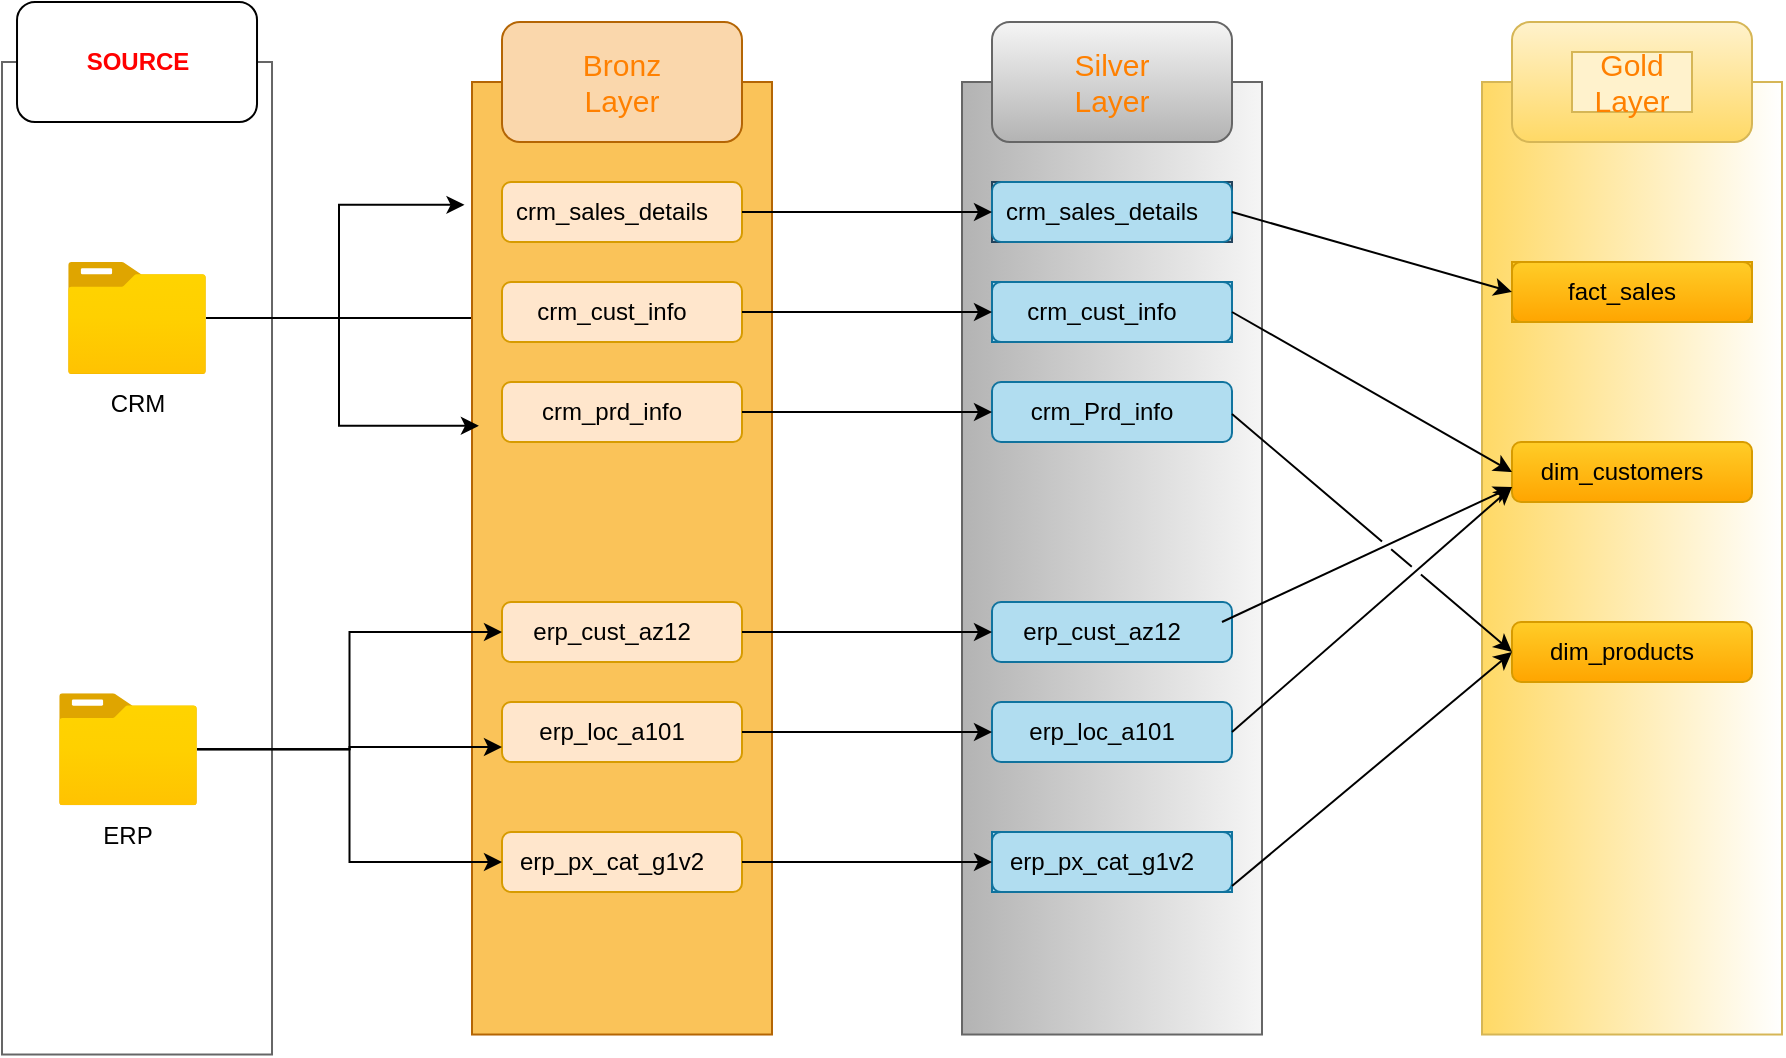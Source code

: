 <mxfile version="28.1.2">
  <diagram name="Page-1" id="PnoCztp8pKvzlHmHedLD">
    <mxGraphModel dx="1028" dy="619" grid="1" gridSize="10" guides="1" tooltips="1" connect="1" arrows="1" fold="1" page="1" pageScale="1" pageWidth="850" pageHeight="1100" math="0" shadow="0">
      <root>
        <mxCell id="0" />
        <mxCell id="1" parent="0" />
        <mxCell id="jKp67t0zsbqLv-smfeEz-12" value="" style="group" parent="1" vertex="1" connectable="0">
          <mxGeometry x="40.005" y="120" width="135" height="526.255" as="geometry" />
        </mxCell>
        <mxCell id="jKp67t0zsbqLv-smfeEz-3" value="" style="rounded=0;whiteSpace=wrap;html=1;rotation=90;fillColor=none;strokeColor=#666666;" parent="jKp67t0zsbqLv-smfeEz-12" vertex="1">
          <mxGeometry x="-180.625" y="210.63" width="496.25" height="135" as="geometry" />
        </mxCell>
        <mxCell id="jKp67t0zsbqLv-smfeEz-5" value="" style="rounded=1;whiteSpace=wrap;html=1;" parent="jKp67t0zsbqLv-smfeEz-12" vertex="1">
          <mxGeometry x="7.505" width="120" height="60" as="geometry" />
        </mxCell>
        <mxCell id="jKp67t0zsbqLv-smfeEz-6" value="&lt;b&gt;&lt;font style=&quot;color: rgb(255, 0, 0);&quot;&gt;SOURCE&lt;/font&gt;&lt;/b&gt;" style="text;html=1;align=center;verticalAlign=middle;whiteSpace=wrap;rounded=0;" parent="jKp67t0zsbqLv-smfeEz-12" vertex="1">
          <mxGeometry x="37.505" y="15" width="60" height="30" as="geometry" />
        </mxCell>
        <mxCell id="jKp67t0zsbqLv-smfeEz-51" style="edgeStyle=orthogonalEdgeStyle;rounded=0;orthogonalLoop=1;jettySize=auto;html=1;" parent="jKp67t0zsbqLv-smfeEz-12" source="jKp67t0zsbqLv-smfeEz-7" edge="1">
          <mxGeometry relative="1" as="geometry">
            <mxPoint x="249.995" y="158" as="targetPoint" />
          </mxGeometry>
        </mxCell>
        <mxCell id="jKp67t0zsbqLv-smfeEz-7" value="" style="image;aspect=fixed;html=1;points=[];align=center;fontSize=12;image=img/lib/azure2/general/Folder_Blank.svg;" parent="jKp67t0zsbqLv-smfeEz-12" vertex="1">
          <mxGeometry x="32.995" y="130" width="69" height="56.0" as="geometry" />
        </mxCell>
        <mxCell id="jKp67t0zsbqLv-smfeEz-9" value="" style="image;aspect=fixed;html=1;points=[];align=center;fontSize=12;image=img/lib/azure2/general/Folder_Blank.svg;" parent="jKp67t0zsbqLv-smfeEz-12" vertex="1">
          <mxGeometry x="28.505" y="345.63" width="69" height="56.0" as="geometry" />
        </mxCell>
        <mxCell id="jKp67t0zsbqLv-smfeEz-10" value="ERP" style="text;html=1;align=center;verticalAlign=middle;whiteSpace=wrap;rounded=0;" parent="jKp67t0zsbqLv-smfeEz-12" vertex="1">
          <mxGeometry x="33.005" y="401.63" width="60" height="30" as="geometry" />
        </mxCell>
        <mxCell id="jKp67t0zsbqLv-smfeEz-11" value="CRM" style="text;html=1;align=center;verticalAlign=middle;whiteSpace=wrap;rounded=0;" parent="jKp67t0zsbqLv-smfeEz-12" vertex="1">
          <mxGeometry x="37.505" y="186" width="60" height="30" as="geometry" />
        </mxCell>
        <mxCell id="jKp67t0zsbqLv-smfeEz-13" value="" style="rounded=0;whiteSpace=wrap;html=1;direction=south;fillColor=#FAC359;strokeColor=#b46504;fillStyle=auto;" parent="1" vertex="1">
          <mxGeometry x="275" y="160" width="150" height="476.26" as="geometry" />
        </mxCell>
        <mxCell id="jKp67t0zsbqLv-smfeEz-14" value="" style="rounded=1;whiteSpace=wrap;html=1;fillColor=#fad7ac;strokeColor=#b46504;" parent="1" vertex="1">
          <mxGeometry x="290" y="130" width="120" height="60" as="geometry" />
        </mxCell>
        <mxCell id="jKp67t0zsbqLv-smfeEz-23" value="&lt;font style=&quot;font-size: 15px; color: rgb(255, 128, 0);&quot;&gt;Bronz Layer&lt;/font&gt;" style="text;html=1;align=center;verticalAlign=middle;whiteSpace=wrap;rounded=0;" parent="1" vertex="1">
          <mxGeometry x="320" y="145" width="60" height="30" as="geometry" />
        </mxCell>
        <mxCell id="jKp67t0zsbqLv-smfeEz-28" value="" style="group" parent="1" vertex="1" connectable="0">
          <mxGeometry x="290" y="210" width="120" height="30" as="geometry" />
        </mxCell>
        <mxCell id="jKp67t0zsbqLv-smfeEz-24" value="" style="rounded=1;whiteSpace=wrap;html=1;fillColor=#ffe6cc;strokeColor=#d79b00;" parent="jKp67t0zsbqLv-smfeEz-28" vertex="1">
          <mxGeometry width="120" height="30" as="geometry" />
        </mxCell>
        <mxCell id="jKp67t0zsbqLv-smfeEz-25" value="crm_sales_details" style="text;html=1;align=center;verticalAlign=middle;whiteSpace=wrap;rounded=0;" parent="jKp67t0zsbqLv-smfeEz-28" vertex="1">
          <mxGeometry x="25" width="60" height="30" as="geometry" />
        </mxCell>
        <mxCell id="jKp67t0zsbqLv-smfeEz-29" value="" style="group" parent="1" vertex="1" connectable="0">
          <mxGeometry x="290" y="420" width="120" height="30" as="geometry" />
        </mxCell>
        <mxCell id="jKp67t0zsbqLv-smfeEz-30" value="" style="rounded=1;whiteSpace=wrap;html=1;fillColor=#ffe6cc;strokeColor=#d79b00;" parent="jKp67t0zsbqLv-smfeEz-29" vertex="1">
          <mxGeometry width="120" height="30" as="geometry" />
        </mxCell>
        <mxCell id="jKp67t0zsbqLv-smfeEz-31" value="erp_cust_az12" style="text;html=1;align=center;verticalAlign=middle;whiteSpace=wrap;rounded=0;" parent="jKp67t0zsbqLv-smfeEz-29" vertex="1">
          <mxGeometry x="25" width="60" height="30" as="geometry" />
        </mxCell>
        <mxCell id="jKp67t0zsbqLv-smfeEz-32" value="" style="group" parent="1" vertex="1" connectable="0">
          <mxGeometry x="290" y="310" width="120" height="30" as="geometry" />
        </mxCell>
        <mxCell id="jKp67t0zsbqLv-smfeEz-33" value="" style="rounded=1;whiteSpace=wrap;html=1;fillColor=#ffe6cc;strokeColor=#d79b00;" parent="jKp67t0zsbqLv-smfeEz-32" vertex="1">
          <mxGeometry width="120" height="30" as="geometry" />
        </mxCell>
        <mxCell id="jKp67t0zsbqLv-smfeEz-34" value="crm_prd_info" style="text;html=1;align=center;verticalAlign=middle;whiteSpace=wrap;rounded=0;" parent="jKp67t0zsbqLv-smfeEz-32" vertex="1">
          <mxGeometry x="25" width="60" height="30" as="geometry" />
        </mxCell>
        <mxCell id="jKp67t0zsbqLv-smfeEz-35" value="" style="group" parent="1" vertex="1" connectable="0">
          <mxGeometry x="290" y="260" width="120" height="30" as="geometry" />
        </mxCell>
        <mxCell id="jKp67t0zsbqLv-smfeEz-36" value="" style="rounded=1;whiteSpace=wrap;html=1;fillColor=#ffe6cc;strokeColor=#d79b00;" parent="jKp67t0zsbqLv-smfeEz-35" vertex="1">
          <mxGeometry width="120" height="30" as="geometry" />
        </mxCell>
        <mxCell id="jKp67t0zsbqLv-smfeEz-37" value="crm_cust_info" style="text;html=1;align=center;verticalAlign=middle;whiteSpace=wrap;rounded=0;" parent="jKp67t0zsbqLv-smfeEz-35" vertex="1">
          <mxGeometry x="25" width="60" height="30" as="geometry" />
        </mxCell>
        <mxCell id="jKp67t0zsbqLv-smfeEz-38" value="" style="group" parent="1" vertex="1" connectable="0">
          <mxGeometry x="290" y="470" width="120" height="30" as="geometry" />
        </mxCell>
        <mxCell id="jKp67t0zsbqLv-smfeEz-39" value="" style="rounded=1;whiteSpace=wrap;html=1;fillColor=#ffe6cc;strokeColor=#d79b00;" parent="jKp67t0zsbqLv-smfeEz-38" vertex="1">
          <mxGeometry width="120" height="30" as="geometry" />
        </mxCell>
        <mxCell id="jKp67t0zsbqLv-smfeEz-40" value="erp_loc_a101" style="text;html=1;align=center;verticalAlign=middle;whiteSpace=wrap;rounded=0;" parent="jKp67t0zsbqLv-smfeEz-38" vertex="1">
          <mxGeometry x="25" width="60" height="30" as="geometry" />
        </mxCell>
        <mxCell id="jKp67t0zsbqLv-smfeEz-41" value="" style="group" parent="1" vertex="1" connectable="0">
          <mxGeometry x="290" y="535" width="120" height="30" as="geometry" />
        </mxCell>
        <mxCell id="jKp67t0zsbqLv-smfeEz-42" value="" style="rounded=1;whiteSpace=wrap;html=1;fillColor=#ffe6cc;strokeColor=#d79b00;" parent="jKp67t0zsbqLv-smfeEz-41" vertex="1">
          <mxGeometry width="120" height="30" as="geometry" />
        </mxCell>
        <mxCell id="jKp67t0zsbqLv-smfeEz-43" value="erp_px_cat_g1v2" style="text;html=1;align=center;verticalAlign=middle;whiteSpace=wrap;rounded=0;" parent="jKp67t0zsbqLv-smfeEz-41" vertex="1">
          <mxGeometry x="25" width="60" height="30" as="geometry" />
        </mxCell>
        <mxCell id="jKp67t0zsbqLv-smfeEz-45" style="edgeStyle=orthogonalEdgeStyle;rounded=0;orthogonalLoop=1;jettySize=auto;html=1;entryX=0.129;entryY=1.025;entryDx=0;entryDy=0;entryPerimeter=0;" parent="1" source="jKp67t0zsbqLv-smfeEz-7" target="jKp67t0zsbqLv-smfeEz-13" edge="1">
          <mxGeometry relative="1" as="geometry" />
        </mxCell>
        <mxCell id="jKp67t0zsbqLv-smfeEz-46" style="edgeStyle=orthogonalEdgeStyle;rounded=0;orthogonalLoop=1;jettySize=auto;html=1;entryX=0.361;entryY=0.977;entryDx=0;entryDy=0;entryPerimeter=0;" parent="1" source="jKp67t0zsbqLv-smfeEz-7" target="jKp67t0zsbqLv-smfeEz-13" edge="1">
          <mxGeometry relative="1" as="geometry" />
        </mxCell>
        <mxCell id="jKp67t0zsbqLv-smfeEz-49" style="edgeStyle=orthogonalEdgeStyle;rounded=0;orthogonalLoop=1;jettySize=auto;html=1;entryX=0;entryY=0.5;entryDx=0;entryDy=0;" parent="1" source="jKp67t0zsbqLv-smfeEz-9" target="jKp67t0zsbqLv-smfeEz-30" edge="1">
          <mxGeometry relative="1" as="geometry" />
        </mxCell>
        <mxCell id="jKp67t0zsbqLv-smfeEz-50" style="edgeStyle=orthogonalEdgeStyle;rounded=0;orthogonalLoop=1;jettySize=auto;html=1;entryX=0;entryY=0.5;entryDx=0;entryDy=0;" parent="1" source="jKp67t0zsbqLv-smfeEz-9" target="jKp67t0zsbqLv-smfeEz-42" edge="1">
          <mxGeometry relative="1" as="geometry" />
        </mxCell>
        <mxCell id="jKp67t0zsbqLv-smfeEz-48" style="edgeStyle=orthogonalEdgeStyle;rounded=0;orthogonalLoop=1;jettySize=auto;html=1;entryX=0;entryY=0.75;entryDx=0;entryDy=0;" parent="1" source="jKp67t0zsbqLv-smfeEz-9" target="jKp67t0zsbqLv-smfeEz-39" edge="1">
          <mxGeometry relative="1" as="geometry">
            <mxPoint x="290" y="500" as="targetPoint" />
          </mxGeometry>
        </mxCell>
        <mxCell id="7_S5bwInGsD9jQ6_dKin-1" value="" style="rounded=0;whiteSpace=wrap;html=1;direction=south;fillColor=#f5f5f5;fillStyle=hatch;strokeColor=#666666;gradientColor=#b3b3b3;" parent="1" vertex="1">
          <mxGeometry x="520" y="160" width="150" height="476.26" as="geometry" />
        </mxCell>
        <mxCell id="MHOr6VKxFSOh24FiYQNK-1" value="" style="rounded=0;whiteSpace=wrap;html=1;direction=south;fillColor=default;fillStyle=hatch;strokeColor=#d6b656;gradientColor=#ffd966;gradientDirection=south;" vertex="1" parent="1">
          <mxGeometry x="780" y="160" width="150" height="476.26" as="geometry" />
        </mxCell>
        <mxCell id="7_S5bwInGsD9jQ6_dKin-2" value="" style="rounded=1;whiteSpace=wrap;html=1;fillColor=#f5f5f5;strokeColor=#666666;gradientColor=#b3b3b3;" parent="1" vertex="1">
          <mxGeometry x="535" y="130" width="120" height="60" as="geometry" />
        </mxCell>
        <mxCell id="MHOr6VKxFSOh24FiYQNK-2" value="" style="rounded=1;whiteSpace=wrap;html=1;fillColor=#fff2cc;strokeColor=#d6b656;gradientColor=#ffd966;" vertex="1" parent="1">
          <mxGeometry x="795" y="130" width="120" height="60" as="geometry" />
        </mxCell>
        <mxCell id="7_S5bwInGsD9jQ6_dKin-3" value="&lt;font color=&quot;#ff8000&quot;&gt;&lt;span style=&quot;font-size: 15px;&quot;&gt;Silver Layer&lt;/span&gt;&lt;/font&gt;" style="text;html=1;align=center;verticalAlign=middle;whiteSpace=wrap;rounded=0;" parent="1" vertex="1">
          <mxGeometry x="565" y="145" width="60" height="30" as="geometry" />
        </mxCell>
        <mxCell id="MHOr6VKxFSOh24FiYQNK-3" value="&lt;font color=&quot;#ff8000&quot;&gt;&lt;span style=&quot;font-size: 15px;&quot;&gt;Gold Layer&lt;/span&gt;&lt;/font&gt;" style="text;html=1;align=center;verticalAlign=middle;whiteSpace=wrap;rounded=0;fillColor=#fff2cc;strokeColor=#d6b656;" vertex="1" parent="1">
          <mxGeometry x="825" y="145" width="60" height="30" as="geometry" />
        </mxCell>
        <mxCell id="7_S5bwInGsD9jQ6_dKin-4" value="" style="group;fillColor=#bac8d3;strokeColor=#23445d;" parent="1" vertex="1" connectable="0">
          <mxGeometry x="535" y="210" width="120" height="30" as="geometry" />
        </mxCell>
        <mxCell id="7_S5bwInGsD9jQ6_dKin-5" value="" style="rounded=1;whiteSpace=wrap;html=1;fillColor=#b1ddf0;strokeColor=#10739e;" parent="7_S5bwInGsD9jQ6_dKin-4" vertex="1">
          <mxGeometry width="120" height="30" as="geometry" />
        </mxCell>
        <mxCell id="7_S5bwInGsD9jQ6_dKin-6" value="crm_sales_details" style="text;html=1;align=center;verticalAlign=middle;whiteSpace=wrap;rounded=0;" parent="7_S5bwInGsD9jQ6_dKin-4" vertex="1">
          <mxGeometry x="25" width="60" height="30" as="geometry" />
        </mxCell>
        <mxCell id="MHOr6VKxFSOh24FiYQNK-4" value="" style="group;fillColor=#ffcd28;gradientColor=#ffa500;strokeColor=#d79b00;" vertex="1" connectable="0" parent="1">
          <mxGeometry x="795" y="250" width="120" height="30" as="geometry" />
        </mxCell>
        <mxCell id="MHOr6VKxFSOh24FiYQNK-5" value="" style="rounded=1;whiteSpace=wrap;html=1;fillColor=#ffcd28;strokeColor=#d79b00;gradientColor=#ffa500;" vertex="1" parent="MHOr6VKxFSOh24FiYQNK-4">
          <mxGeometry width="120" height="30" as="geometry" />
        </mxCell>
        <mxCell id="MHOr6VKxFSOh24FiYQNK-6" value="fact_sales" style="text;html=1;align=center;verticalAlign=middle;whiteSpace=wrap;rounded=0;" vertex="1" parent="MHOr6VKxFSOh24FiYQNK-4">
          <mxGeometry x="25" width="60" height="30" as="geometry" />
        </mxCell>
        <mxCell id="7_S5bwInGsD9jQ6_dKin-7" value="" style="group" parent="1" vertex="1" connectable="0">
          <mxGeometry x="535" y="420" width="120" height="30" as="geometry" />
        </mxCell>
        <mxCell id="7_S5bwInGsD9jQ6_dKin-8" value="" style="rounded=1;whiteSpace=wrap;html=1;fillColor=#b1ddf0;strokeColor=#10739e;" parent="7_S5bwInGsD9jQ6_dKin-7" vertex="1">
          <mxGeometry width="120" height="30" as="geometry" />
        </mxCell>
        <mxCell id="7_S5bwInGsD9jQ6_dKin-9" value="erp_cust_az12" style="text;html=1;align=center;verticalAlign=middle;whiteSpace=wrap;rounded=0;" parent="7_S5bwInGsD9jQ6_dKin-7" vertex="1">
          <mxGeometry x="25" width="60" height="30" as="geometry" />
        </mxCell>
        <mxCell id="7_S5bwInGsD9jQ6_dKin-10" value="" style="group" parent="1" vertex="1" connectable="0">
          <mxGeometry x="535" y="310" width="120" height="30" as="geometry" />
        </mxCell>
        <mxCell id="7_S5bwInGsD9jQ6_dKin-11" value="" style="rounded=1;whiteSpace=wrap;html=1;fillColor=#b1ddf0;strokeColor=#10739e;" parent="7_S5bwInGsD9jQ6_dKin-10" vertex="1">
          <mxGeometry width="120" height="30" as="geometry" />
        </mxCell>
        <mxCell id="7_S5bwInGsD9jQ6_dKin-12" value="crm_Prd_info" style="text;html=1;align=center;verticalAlign=middle;whiteSpace=wrap;rounded=0;" parent="7_S5bwInGsD9jQ6_dKin-10" vertex="1">
          <mxGeometry x="25" width="60" height="30" as="geometry" />
        </mxCell>
        <mxCell id="MHOr6VKxFSOh24FiYQNK-10" value="" style="group" vertex="1" connectable="0" parent="1">
          <mxGeometry x="795" y="430" width="120" height="30" as="geometry" />
        </mxCell>
        <mxCell id="MHOr6VKxFSOh24FiYQNK-11" value="" style="rounded=1;whiteSpace=wrap;html=1;fillColor=#ffcd28;strokeColor=#d79b00;gradientColor=#ffa500;" vertex="1" parent="MHOr6VKxFSOh24FiYQNK-10">
          <mxGeometry width="120" height="30" as="geometry" />
        </mxCell>
        <mxCell id="MHOr6VKxFSOh24FiYQNK-12" value="dim_products" style="text;html=1;align=center;verticalAlign=middle;whiteSpace=wrap;rounded=0;" vertex="1" parent="MHOr6VKxFSOh24FiYQNK-10">
          <mxGeometry x="25" width="60" height="30" as="geometry" />
        </mxCell>
        <mxCell id="7_S5bwInGsD9jQ6_dKin-13" value="" style="group;fillColor=#b1ddf0;strokeColor=#10739e;" parent="1" vertex="1" connectable="0">
          <mxGeometry x="535" y="260" width="120" height="30" as="geometry" />
        </mxCell>
        <mxCell id="7_S5bwInGsD9jQ6_dKin-14" value="" style="rounded=1;whiteSpace=wrap;html=1;fillColor=#b1ddf0;strokeColor=#10739e;" parent="7_S5bwInGsD9jQ6_dKin-13" vertex="1">
          <mxGeometry width="120" height="30" as="geometry" />
        </mxCell>
        <mxCell id="7_S5bwInGsD9jQ6_dKin-15" value="crm_cust_info" style="text;html=1;align=center;verticalAlign=middle;whiteSpace=wrap;rounded=0;" parent="7_S5bwInGsD9jQ6_dKin-13" vertex="1">
          <mxGeometry x="25" width="60" height="30" as="geometry" />
        </mxCell>
        <mxCell id="MHOr6VKxFSOh24FiYQNK-13" value="" style="group" vertex="1" connectable="0" parent="1">
          <mxGeometry x="795" y="340" width="120" height="30" as="geometry" />
        </mxCell>
        <mxCell id="MHOr6VKxFSOh24FiYQNK-14" value="" style="rounded=1;whiteSpace=wrap;html=1;fillColor=#ffcd28;strokeColor=#d79b00;gradientColor=#ffa500;" vertex="1" parent="MHOr6VKxFSOh24FiYQNK-13">
          <mxGeometry width="120" height="30" as="geometry" />
        </mxCell>
        <mxCell id="MHOr6VKxFSOh24FiYQNK-15" value="dim_customers" style="text;html=1;align=center;verticalAlign=middle;whiteSpace=wrap;rounded=0;" vertex="1" parent="MHOr6VKxFSOh24FiYQNK-13">
          <mxGeometry x="25" width="60" height="30" as="geometry" />
        </mxCell>
        <mxCell id="7_S5bwInGsD9jQ6_dKin-16" value="" style="group" parent="1" vertex="1" connectable="0">
          <mxGeometry x="535" y="470" width="120" height="30" as="geometry" />
        </mxCell>
        <mxCell id="7_S5bwInGsD9jQ6_dKin-17" value="" style="rounded=1;whiteSpace=wrap;html=1;fillColor=#b1ddf0;strokeColor=#10739e;" parent="7_S5bwInGsD9jQ6_dKin-16" vertex="1">
          <mxGeometry width="120" height="30" as="geometry" />
        </mxCell>
        <mxCell id="7_S5bwInGsD9jQ6_dKin-18" value="erp_loc_a101" style="text;html=1;align=center;verticalAlign=middle;whiteSpace=wrap;rounded=0;" parent="7_S5bwInGsD9jQ6_dKin-16" vertex="1">
          <mxGeometry x="25" width="60" height="30" as="geometry" />
        </mxCell>
        <mxCell id="7_S5bwInGsD9jQ6_dKin-19" value="" style="group;fillColor=#b1ddf0;strokeColor=#10739e;" parent="1" vertex="1" connectable="0">
          <mxGeometry x="535" y="535" width="120" height="30" as="geometry" />
        </mxCell>
        <mxCell id="7_S5bwInGsD9jQ6_dKin-20" value="" style="rounded=1;whiteSpace=wrap;html=1;fillColor=#b1ddf0;strokeColor=#10739e;" parent="7_S5bwInGsD9jQ6_dKin-19" vertex="1">
          <mxGeometry width="120" height="30" as="geometry" />
        </mxCell>
        <mxCell id="7_S5bwInGsD9jQ6_dKin-21" value="erp_px_cat_g1v2" style="text;html=1;align=center;verticalAlign=middle;whiteSpace=wrap;rounded=0;" parent="7_S5bwInGsD9jQ6_dKin-19" vertex="1">
          <mxGeometry x="25" width="60" height="30" as="geometry" />
        </mxCell>
        <mxCell id="7_S5bwInGsD9jQ6_dKin-22" style="edgeStyle=orthogonalEdgeStyle;rounded=0;orthogonalLoop=1;jettySize=auto;html=1;" parent="1" source="jKp67t0zsbqLv-smfeEz-24" target="7_S5bwInGsD9jQ6_dKin-5" edge="1">
          <mxGeometry relative="1" as="geometry" />
        </mxCell>
        <mxCell id="7_S5bwInGsD9jQ6_dKin-23" style="edgeStyle=orthogonalEdgeStyle;rounded=0;orthogonalLoop=1;jettySize=auto;html=1;entryX=0;entryY=0.5;entryDx=0;entryDy=0;" parent="1" source="jKp67t0zsbqLv-smfeEz-36" target="7_S5bwInGsD9jQ6_dKin-14" edge="1">
          <mxGeometry relative="1" as="geometry" />
        </mxCell>
        <mxCell id="7_S5bwInGsD9jQ6_dKin-24" style="edgeStyle=orthogonalEdgeStyle;rounded=0;orthogonalLoop=1;jettySize=auto;html=1;entryX=0;entryY=0.5;entryDx=0;entryDy=0;" parent="1" source="jKp67t0zsbqLv-smfeEz-33" target="7_S5bwInGsD9jQ6_dKin-11" edge="1">
          <mxGeometry relative="1" as="geometry" />
        </mxCell>
        <mxCell id="7_S5bwInGsD9jQ6_dKin-25" style="edgeStyle=orthogonalEdgeStyle;rounded=0;orthogonalLoop=1;jettySize=auto;html=1;entryX=0;entryY=0.5;entryDx=0;entryDy=0;" parent="1" source="jKp67t0zsbqLv-smfeEz-30" target="7_S5bwInGsD9jQ6_dKin-8" edge="1">
          <mxGeometry relative="1" as="geometry" />
        </mxCell>
        <mxCell id="7_S5bwInGsD9jQ6_dKin-26" style="edgeStyle=orthogonalEdgeStyle;rounded=0;orthogonalLoop=1;jettySize=auto;html=1;entryX=0;entryY=0.5;entryDx=0;entryDy=0;" parent="1" source="jKp67t0zsbqLv-smfeEz-39" target="7_S5bwInGsD9jQ6_dKin-17" edge="1">
          <mxGeometry relative="1" as="geometry" />
        </mxCell>
        <mxCell id="7_S5bwInGsD9jQ6_dKin-27" style="edgeStyle=orthogonalEdgeStyle;rounded=0;orthogonalLoop=1;jettySize=auto;html=1;entryX=0;entryY=0.5;entryDx=0;entryDy=0;" parent="1" source="jKp67t0zsbqLv-smfeEz-42" target="7_S5bwInGsD9jQ6_dKin-20" edge="1">
          <mxGeometry relative="1" as="geometry" />
        </mxCell>
        <mxCell id="MHOr6VKxFSOh24FiYQNK-23" value="" style="endArrow=classic;html=1;rounded=0;exitX=1;exitY=0.5;exitDx=0;exitDy=0;entryX=0;entryY=0.5;entryDx=0;entryDy=0;jumpStyle=gap;" edge="1" parent="1" source="7_S5bwInGsD9jQ6_dKin-5" target="MHOr6VKxFSOh24FiYQNK-5">
          <mxGeometry width="50" height="50" relative="1" as="geometry">
            <mxPoint x="680" y="240" as="sourcePoint" />
            <mxPoint x="730" y="190" as="targetPoint" />
          </mxGeometry>
        </mxCell>
        <mxCell id="MHOr6VKxFSOh24FiYQNK-24" value="" style="endArrow=classic;html=1;rounded=0;exitX=1;exitY=0.5;exitDx=0;exitDy=0;entryX=0;entryY=0.5;entryDx=0;entryDy=0;jumpStyle=gap;" edge="1" parent="1" source="7_S5bwInGsD9jQ6_dKin-14" target="MHOr6VKxFSOh24FiYQNK-14">
          <mxGeometry width="50" height="50" relative="1" as="geometry">
            <mxPoint x="655" y="270" as="sourcePoint" />
            <mxPoint x="795" y="310" as="targetPoint" />
            <Array as="points" />
          </mxGeometry>
        </mxCell>
        <mxCell id="MHOr6VKxFSOh24FiYQNK-25" value="" style="endArrow=classic;html=1;rounded=0;exitX=1;exitY=0.5;exitDx=0;exitDy=0;entryX=0;entryY=0.75;entryDx=0;entryDy=0;jumpStyle=gap;" edge="1" parent="1" target="MHOr6VKxFSOh24FiYQNK-14">
          <mxGeometry width="50" height="50" relative="1" as="geometry">
            <mxPoint x="655" y="485" as="sourcePoint" />
            <mxPoint x="795" y="565" as="targetPoint" />
            <Array as="points" />
          </mxGeometry>
        </mxCell>
        <mxCell id="MHOr6VKxFSOh24FiYQNK-26" value="" style="endArrow=classic;html=1;rounded=0;exitX=1;exitY=0.5;exitDx=0;exitDy=0;entryX=0;entryY=0.75;entryDx=0;entryDy=0;jumpStyle=gap;" edge="1" parent="1" target="MHOr6VKxFSOh24FiYQNK-14">
          <mxGeometry width="50" height="50" relative="1" as="geometry">
            <mxPoint x="650" y="430" as="sourcePoint" />
            <mxPoint x="790" y="510" as="targetPoint" />
            <Array as="points" />
          </mxGeometry>
        </mxCell>
        <mxCell id="MHOr6VKxFSOh24FiYQNK-27" value="" style="endArrow=classic;html=1;rounded=0;exitX=1;exitY=0.5;exitDx=0;exitDy=0;entryX=0;entryY=0.5;entryDx=0;entryDy=0;jumpStyle=gap;" edge="1" parent="1" target="MHOr6VKxFSOh24FiYQNK-11">
          <mxGeometry width="50" height="50" relative="1" as="geometry">
            <mxPoint x="655" y="326" as="sourcePoint" />
            <mxPoint x="795" y="204" as="targetPoint" />
            <Array as="points" />
          </mxGeometry>
        </mxCell>
        <mxCell id="MHOr6VKxFSOh24FiYQNK-28" value="" style="endArrow=classic;html=1;rounded=0;exitX=1;exitY=0.5;exitDx=0;exitDy=0;entryX=0;entryY=0.5;entryDx=0;entryDy=0;jumpStyle=gap;" edge="1" parent="1" target="MHOr6VKxFSOh24FiYQNK-11">
          <mxGeometry width="50" height="50" relative="1" as="geometry">
            <mxPoint x="655" y="562" as="sourcePoint" />
            <mxPoint x="800" y="450" as="targetPoint" />
            <Array as="points" />
          </mxGeometry>
        </mxCell>
      </root>
    </mxGraphModel>
  </diagram>
</mxfile>
